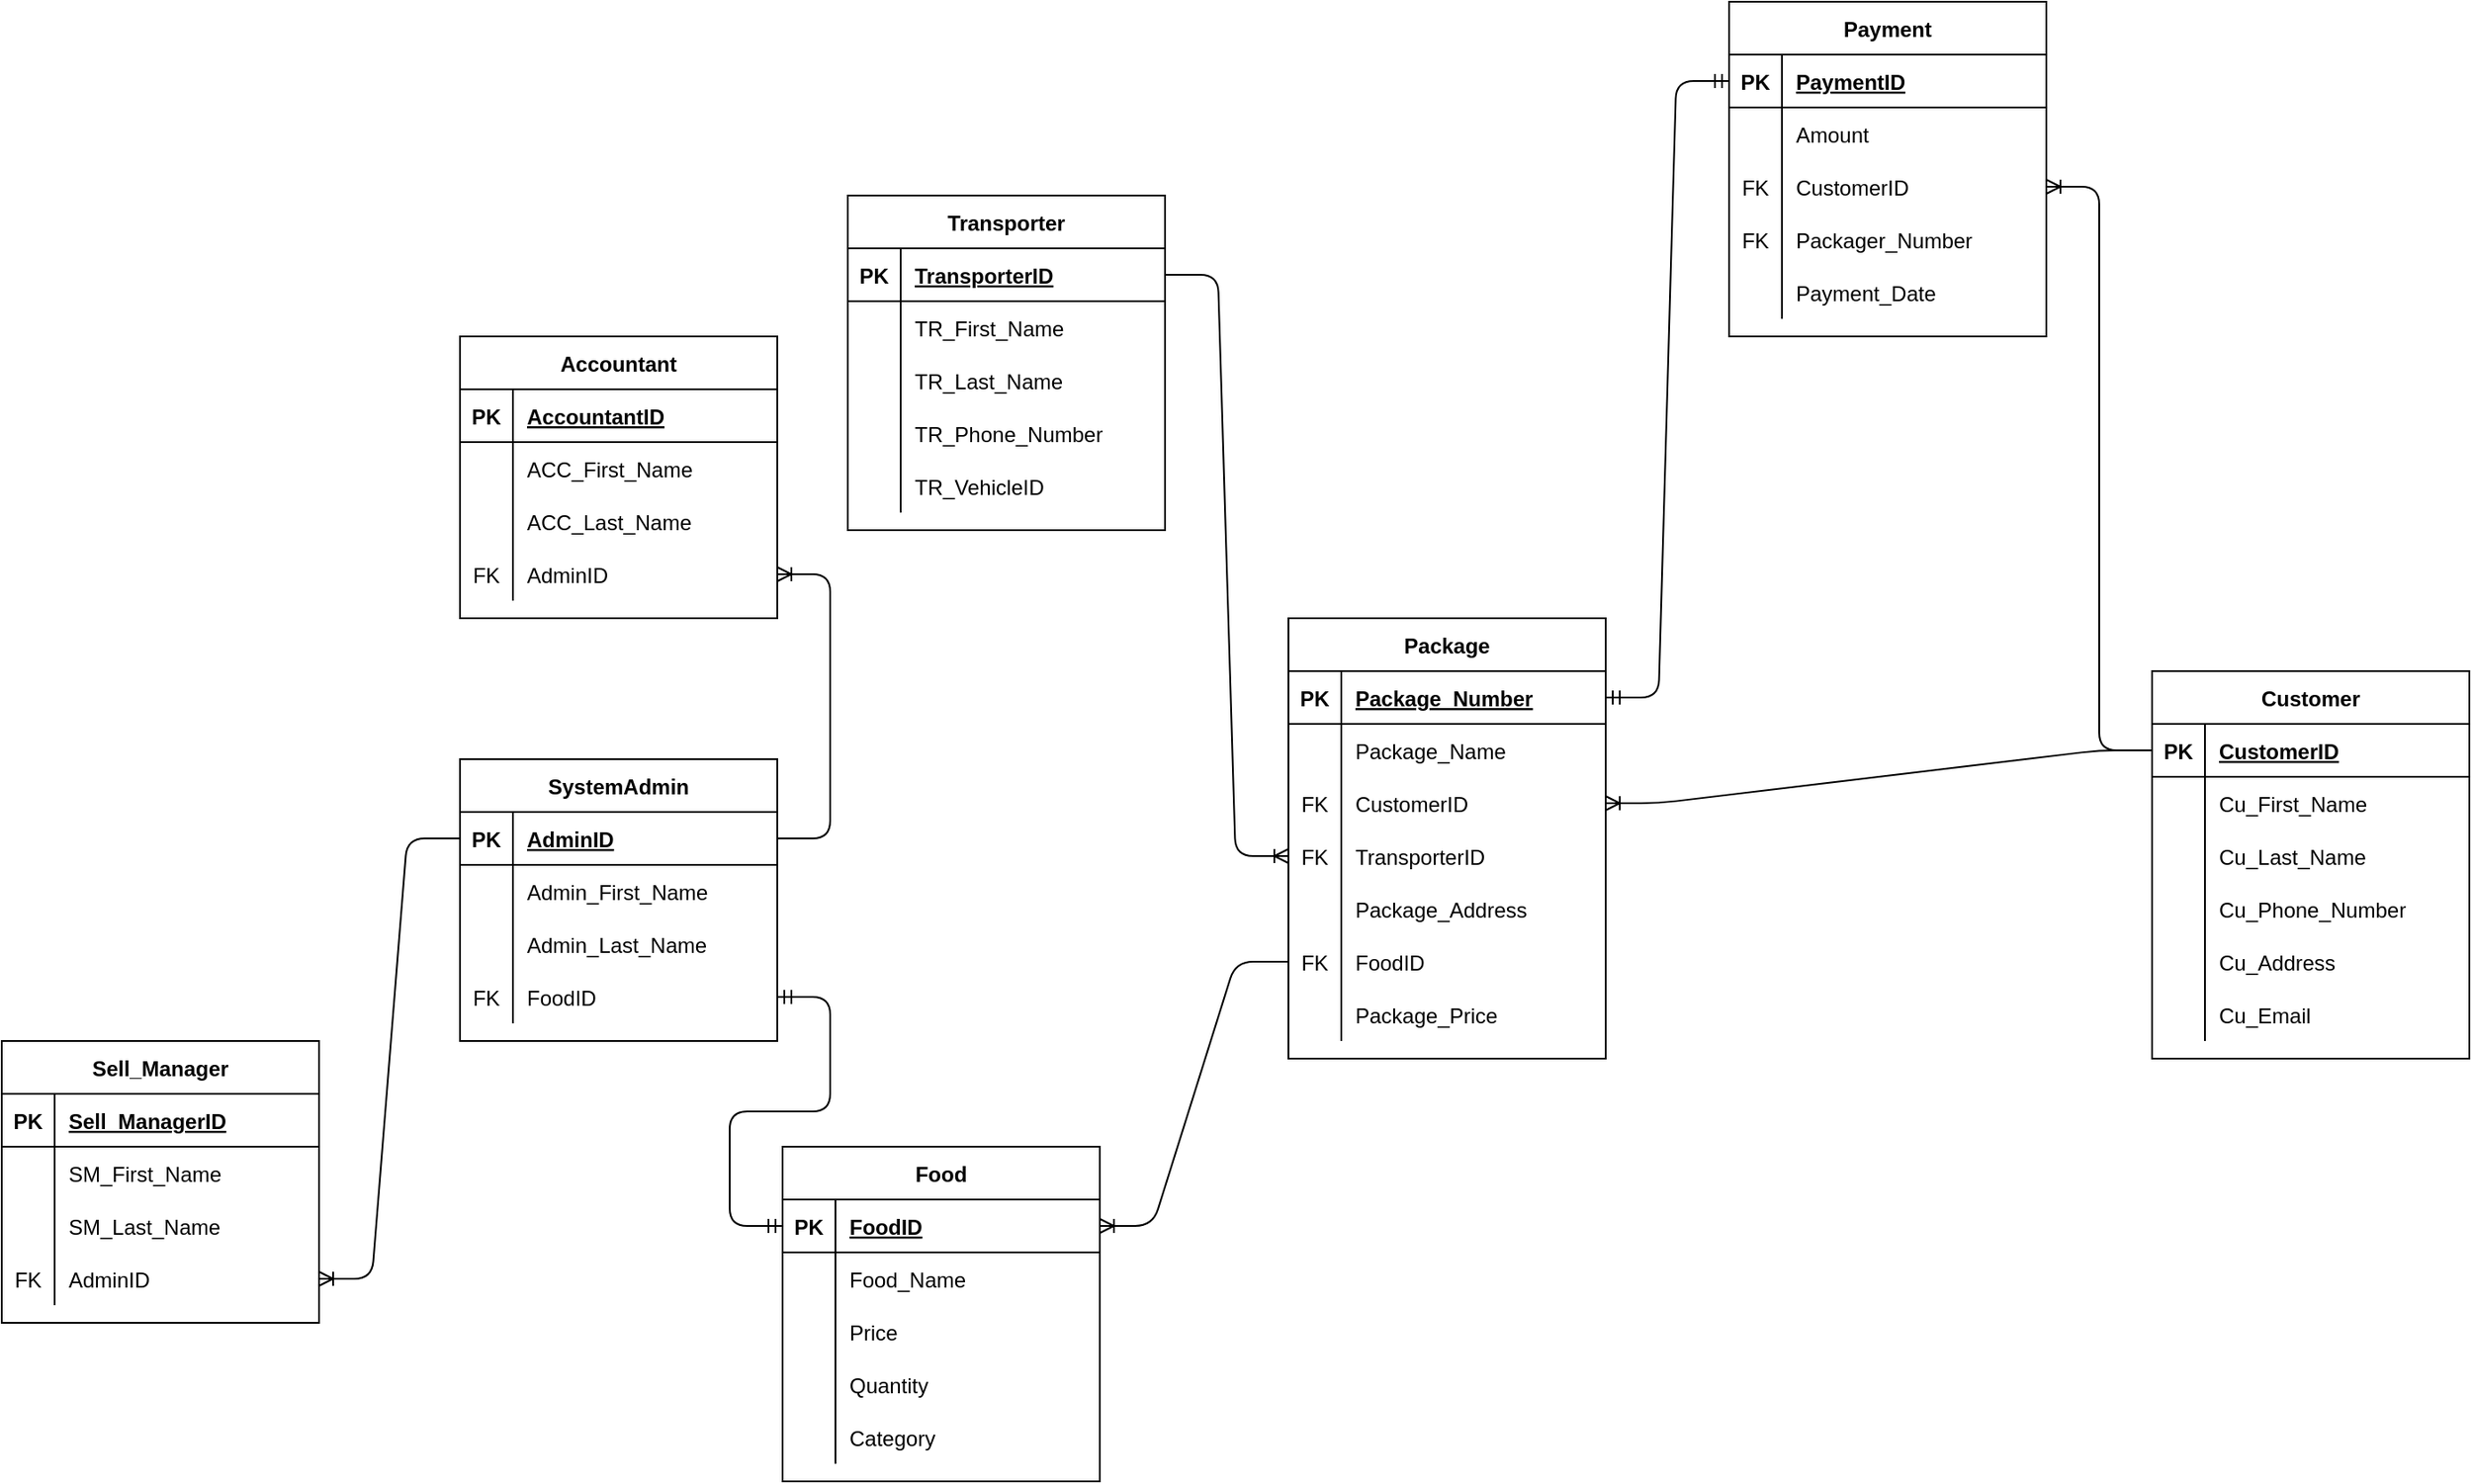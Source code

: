 <mxfile version="14.8.1" type="github">
  <diagram id="MF8VPbq0WAllrCahpKvv" name="Page-1">
    <mxGraphModel dx="3192" dy="2033" grid="1" gridSize="10" guides="1" tooltips="1" connect="1" arrows="1" fold="1" page="1" pageScale="1" pageWidth="827" pageHeight="1169" math="0" shadow="0">
      <root>
        <mxCell id="0" />
        <mxCell id="1" parent="0" />
        <mxCell id="62YoPMJY-bNOZlIKxdS--1" value="Customer" style="shape=table;startSize=30;container=1;collapsible=1;childLayout=tableLayout;fixedRows=1;rowLines=0;fontStyle=1;align=center;resizeLast=1;" parent="1" vertex="1">
          <mxGeometry x="-230" y="-600" width="180" height="220" as="geometry" />
        </mxCell>
        <mxCell id="62YoPMJY-bNOZlIKxdS--2" value="" style="shape=partialRectangle;collapsible=0;dropTarget=0;pointerEvents=0;fillColor=none;top=0;left=0;bottom=1;right=0;points=[[0,0.5],[1,0.5]];portConstraint=eastwest;" parent="62YoPMJY-bNOZlIKxdS--1" vertex="1">
          <mxGeometry y="30" width="180" height="30" as="geometry" />
        </mxCell>
        <mxCell id="62YoPMJY-bNOZlIKxdS--3" value="PK" style="shape=partialRectangle;connectable=0;fillColor=none;top=0;left=0;bottom=0;right=0;fontStyle=1;overflow=hidden;" parent="62YoPMJY-bNOZlIKxdS--2" vertex="1">
          <mxGeometry width="30" height="30" as="geometry" />
        </mxCell>
        <mxCell id="62YoPMJY-bNOZlIKxdS--4" value="CustomerID" style="shape=partialRectangle;connectable=0;fillColor=none;top=0;left=0;bottom=0;right=0;align=left;spacingLeft=6;fontStyle=5;overflow=hidden;" parent="62YoPMJY-bNOZlIKxdS--2" vertex="1">
          <mxGeometry x="30" width="150" height="30" as="geometry" />
        </mxCell>
        <mxCell id="62YoPMJY-bNOZlIKxdS--5" value="" style="shape=partialRectangle;collapsible=0;dropTarget=0;pointerEvents=0;fillColor=none;top=0;left=0;bottom=0;right=0;points=[[0,0.5],[1,0.5]];portConstraint=eastwest;" parent="62YoPMJY-bNOZlIKxdS--1" vertex="1">
          <mxGeometry y="60" width="180" height="30" as="geometry" />
        </mxCell>
        <mxCell id="62YoPMJY-bNOZlIKxdS--6" value="" style="shape=partialRectangle;connectable=0;fillColor=none;top=0;left=0;bottom=0;right=0;editable=1;overflow=hidden;" parent="62YoPMJY-bNOZlIKxdS--5" vertex="1">
          <mxGeometry width="30" height="30" as="geometry" />
        </mxCell>
        <mxCell id="62YoPMJY-bNOZlIKxdS--7" value="Cu_First_Name" style="shape=partialRectangle;connectable=0;fillColor=none;top=0;left=0;bottom=0;right=0;align=left;spacingLeft=6;overflow=hidden;" parent="62YoPMJY-bNOZlIKxdS--5" vertex="1">
          <mxGeometry x="30" width="150" height="30" as="geometry" />
        </mxCell>
        <mxCell id="62YoPMJY-bNOZlIKxdS--8" value="" style="shape=partialRectangle;collapsible=0;dropTarget=0;pointerEvents=0;fillColor=none;top=0;left=0;bottom=0;right=0;points=[[0,0.5],[1,0.5]];portConstraint=eastwest;" parent="62YoPMJY-bNOZlIKxdS--1" vertex="1">
          <mxGeometry y="90" width="180" height="30" as="geometry" />
        </mxCell>
        <mxCell id="62YoPMJY-bNOZlIKxdS--9" value="" style="shape=partialRectangle;connectable=0;fillColor=none;top=0;left=0;bottom=0;right=0;editable=1;overflow=hidden;" parent="62YoPMJY-bNOZlIKxdS--8" vertex="1">
          <mxGeometry width="30" height="30" as="geometry" />
        </mxCell>
        <mxCell id="62YoPMJY-bNOZlIKxdS--10" value="Cu_Last_Name" style="shape=partialRectangle;connectable=0;fillColor=none;top=0;left=0;bottom=0;right=0;align=left;spacingLeft=6;overflow=hidden;" parent="62YoPMJY-bNOZlIKxdS--8" vertex="1">
          <mxGeometry x="30" width="150" height="30" as="geometry" />
        </mxCell>
        <mxCell id="62YoPMJY-bNOZlIKxdS--11" value="" style="shape=partialRectangle;collapsible=0;dropTarget=0;pointerEvents=0;fillColor=none;top=0;left=0;bottom=0;right=0;points=[[0,0.5],[1,0.5]];portConstraint=eastwest;" parent="62YoPMJY-bNOZlIKxdS--1" vertex="1">
          <mxGeometry y="120" width="180" height="30" as="geometry" />
        </mxCell>
        <mxCell id="62YoPMJY-bNOZlIKxdS--12" value="" style="shape=partialRectangle;connectable=0;fillColor=none;top=0;left=0;bottom=0;right=0;editable=1;overflow=hidden;" parent="62YoPMJY-bNOZlIKxdS--11" vertex="1">
          <mxGeometry width="30" height="30" as="geometry" />
        </mxCell>
        <mxCell id="62YoPMJY-bNOZlIKxdS--13" value="Cu_Phone_Number" style="shape=partialRectangle;connectable=0;fillColor=none;top=0;left=0;bottom=0;right=0;align=left;spacingLeft=6;overflow=hidden;" parent="62YoPMJY-bNOZlIKxdS--11" vertex="1">
          <mxGeometry x="30" width="150" height="30" as="geometry" />
        </mxCell>
        <mxCell id="62YoPMJY-bNOZlIKxdS--15" value="" style="shape=partialRectangle;collapsible=0;dropTarget=0;pointerEvents=0;fillColor=none;top=0;left=0;bottom=0;right=0;points=[[0,0.5],[1,0.5]];portConstraint=eastwest;" parent="62YoPMJY-bNOZlIKxdS--1" vertex="1">
          <mxGeometry y="150" width="180" height="30" as="geometry" />
        </mxCell>
        <mxCell id="62YoPMJY-bNOZlIKxdS--16" value="" style="shape=partialRectangle;connectable=0;fillColor=none;top=0;left=0;bottom=0;right=0;editable=1;overflow=hidden;" parent="62YoPMJY-bNOZlIKxdS--15" vertex="1">
          <mxGeometry width="30" height="30" as="geometry" />
        </mxCell>
        <mxCell id="62YoPMJY-bNOZlIKxdS--17" value="Cu_Address" style="shape=partialRectangle;connectable=0;fillColor=none;top=0;left=0;bottom=0;right=0;align=left;spacingLeft=6;overflow=hidden;" parent="62YoPMJY-bNOZlIKxdS--15" vertex="1">
          <mxGeometry x="30" width="150" height="30" as="geometry" />
        </mxCell>
        <mxCell id="62YoPMJY-bNOZlIKxdS--140" value="" style="shape=partialRectangle;collapsible=0;dropTarget=0;pointerEvents=0;fillColor=none;top=0;left=0;bottom=0;right=0;points=[[0,0.5],[1,0.5]];portConstraint=eastwest;" parent="62YoPMJY-bNOZlIKxdS--1" vertex="1">
          <mxGeometry y="180" width="180" height="30" as="geometry" />
        </mxCell>
        <mxCell id="62YoPMJY-bNOZlIKxdS--141" value="" style="shape=partialRectangle;connectable=0;fillColor=none;top=0;left=0;bottom=0;right=0;editable=1;overflow=hidden;" parent="62YoPMJY-bNOZlIKxdS--140" vertex="1">
          <mxGeometry width="30" height="30" as="geometry" />
        </mxCell>
        <mxCell id="62YoPMJY-bNOZlIKxdS--142" value="Cu_Email" style="shape=partialRectangle;connectable=0;fillColor=none;top=0;left=0;bottom=0;right=0;align=left;spacingLeft=6;overflow=hidden;" parent="62YoPMJY-bNOZlIKxdS--140" vertex="1">
          <mxGeometry x="30" width="150" height="30" as="geometry" />
        </mxCell>
        <mxCell id="62YoPMJY-bNOZlIKxdS--18" value="Sell_Manager" style="shape=table;startSize=30;container=1;collapsible=1;childLayout=tableLayout;fixedRows=1;rowLines=0;fontStyle=1;align=center;resizeLast=1;" parent="1" vertex="1">
          <mxGeometry x="-1450" y="-390" width="180" height="160" as="geometry" />
        </mxCell>
        <mxCell id="62YoPMJY-bNOZlIKxdS--19" value="" style="shape=partialRectangle;collapsible=0;dropTarget=0;pointerEvents=0;fillColor=none;top=0;left=0;bottom=1;right=0;points=[[0,0.5],[1,0.5]];portConstraint=eastwest;" parent="62YoPMJY-bNOZlIKxdS--18" vertex="1">
          <mxGeometry y="30" width="180" height="30" as="geometry" />
        </mxCell>
        <mxCell id="62YoPMJY-bNOZlIKxdS--20" value="PK" style="shape=partialRectangle;connectable=0;fillColor=none;top=0;left=0;bottom=0;right=0;fontStyle=1;overflow=hidden;" parent="62YoPMJY-bNOZlIKxdS--19" vertex="1">
          <mxGeometry width="30" height="30" as="geometry" />
        </mxCell>
        <mxCell id="62YoPMJY-bNOZlIKxdS--21" value="Sell_ManagerID" style="shape=partialRectangle;connectable=0;fillColor=none;top=0;left=0;bottom=0;right=0;align=left;spacingLeft=6;fontStyle=5;overflow=hidden;" parent="62YoPMJY-bNOZlIKxdS--19" vertex="1">
          <mxGeometry x="30" width="150" height="30" as="geometry" />
        </mxCell>
        <mxCell id="62YoPMJY-bNOZlIKxdS--22" value="" style="shape=partialRectangle;collapsible=0;dropTarget=0;pointerEvents=0;fillColor=none;top=0;left=0;bottom=0;right=0;points=[[0,0.5],[1,0.5]];portConstraint=eastwest;" parent="62YoPMJY-bNOZlIKxdS--18" vertex="1">
          <mxGeometry y="60" width="180" height="30" as="geometry" />
        </mxCell>
        <mxCell id="62YoPMJY-bNOZlIKxdS--23" value="" style="shape=partialRectangle;connectable=0;fillColor=none;top=0;left=0;bottom=0;right=0;editable=1;overflow=hidden;" parent="62YoPMJY-bNOZlIKxdS--22" vertex="1">
          <mxGeometry width="30" height="30" as="geometry" />
        </mxCell>
        <mxCell id="62YoPMJY-bNOZlIKxdS--24" value="SM_First_Name" style="shape=partialRectangle;connectable=0;fillColor=none;top=0;left=0;bottom=0;right=0;align=left;spacingLeft=6;overflow=hidden;" parent="62YoPMJY-bNOZlIKxdS--22" vertex="1">
          <mxGeometry x="30" width="150" height="30" as="geometry" />
        </mxCell>
        <mxCell id="62YoPMJY-bNOZlIKxdS--25" value="" style="shape=partialRectangle;collapsible=0;dropTarget=0;pointerEvents=0;fillColor=none;top=0;left=0;bottom=0;right=0;points=[[0,0.5],[1,0.5]];portConstraint=eastwest;" parent="62YoPMJY-bNOZlIKxdS--18" vertex="1">
          <mxGeometry y="90" width="180" height="30" as="geometry" />
        </mxCell>
        <mxCell id="62YoPMJY-bNOZlIKxdS--26" value="" style="shape=partialRectangle;connectable=0;fillColor=none;top=0;left=0;bottom=0;right=0;editable=1;overflow=hidden;" parent="62YoPMJY-bNOZlIKxdS--25" vertex="1">
          <mxGeometry width="30" height="30" as="geometry" />
        </mxCell>
        <mxCell id="62YoPMJY-bNOZlIKxdS--27" value="SM_Last_Name" style="shape=partialRectangle;connectable=0;fillColor=none;top=0;left=0;bottom=0;right=0;align=left;spacingLeft=6;overflow=hidden;" parent="62YoPMJY-bNOZlIKxdS--25" vertex="1">
          <mxGeometry x="30" width="150" height="30" as="geometry" />
        </mxCell>
        <mxCell id="62YoPMJY-bNOZlIKxdS--233" value="" style="shape=partialRectangle;collapsible=0;dropTarget=0;pointerEvents=0;fillColor=none;top=0;left=0;bottom=0;right=0;points=[[0,0.5],[1,0.5]];portConstraint=eastwest;" parent="62YoPMJY-bNOZlIKxdS--18" vertex="1">
          <mxGeometry y="120" width="180" height="30" as="geometry" />
        </mxCell>
        <mxCell id="62YoPMJY-bNOZlIKxdS--234" value="FK" style="shape=partialRectangle;connectable=0;fillColor=none;top=0;left=0;bottom=0;right=0;fontStyle=0;overflow=hidden;" parent="62YoPMJY-bNOZlIKxdS--233" vertex="1">
          <mxGeometry width="30" height="30" as="geometry" />
        </mxCell>
        <mxCell id="62YoPMJY-bNOZlIKxdS--235" value="AdminID" style="shape=partialRectangle;connectable=0;fillColor=none;top=0;left=0;bottom=0;right=0;align=left;spacingLeft=6;fontStyle=0;overflow=hidden;" parent="62YoPMJY-bNOZlIKxdS--233" vertex="1">
          <mxGeometry x="30" width="150" height="30" as="geometry" />
        </mxCell>
        <mxCell id="62YoPMJY-bNOZlIKxdS--31" value="Transporter" style="shape=table;startSize=30;container=1;collapsible=1;childLayout=tableLayout;fixedRows=1;rowLines=0;fontStyle=1;align=center;resizeLast=1;" parent="1" vertex="1">
          <mxGeometry x="-970" y="-870" width="180" height="190" as="geometry" />
        </mxCell>
        <mxCell id="62YoPMJY-bNOZlIKxdS--32" value="" style="shape=partialRectangle;collapsible=0;dropTarget=0;pointerEvents=0;fillColor=none;top=0;left=0;bottom=1;right=0;points=[[0,0.5],[1,0.5]];portConstraint=eastwest;" parent="62YoPMJY-bNOZlIKxdS--31" vertex="1">
          <mxGeometry y="30" width="180" height="30" as="geometry" />
        </mxCell>
        <mxCell id="62YoPMJY-bNOZlIKxdS--33" value="PK" style="shape=partialRectangle;connectable=0;fillColor=none;top=0;left=0;bottom=0;right=0;fontStyle=1;overflow=hidden;" parent="62YoPMJY-bNOZlIKxdS--32" vertex="1">
          <mxGeometry width="30" height="30" as="geometry" />
        </mxCell>
        <mxCell id="62YoPMJY-bNOZlIKxdS--34" value="TransporterID" style="shape=partialRectangle;connectable=0;fillColor=none;top=0;left=0;bottom=0;right=0;align=left;spacingLeft=6;fontStyle=5;overflow=hidden;" parent="62YoPMJY-bNOZlIKxdS--32" vertex="1">
          <mxGeometry x="30" width="150" height="30" as="geometry" />
        </mxCell>
        <mxCell id="62YoPMJY-bNOZlIKxdS--35" value="" style="shape=partialRectangle;collapsible=0;dropTarget=0;pointerEvents=0;fillColor=none;top=0;left=0;bottom=0;right=0;points=[[0,0.5],[1,0.5]];portConstraint=eastwest;" parent="62YoPMJY-bNOZlIKxdS--31" vertex="1">
          <mxGeometry y="60" width="180" height="30" as="geometry" />
        </mxCell>
        <mxCell id="62YoPMJY-bNOZlIKxdS--36" value="" style="shape=partialRectangle;connectable=0;fillColor=none;top=0;left=0;bottom=0;right=0;editable=1;overflow=hidden;" parent="62YoPMJY-bNOZlIKxdS--35" vertex="1">
          <mxGeometry width="30" height="30" as="geometry" />
        </mxCell>
        <mxCell id="62YoPMJY-bNOZlIKxdS--37" value="TR_First_Name" style="shape=partialRectangle;connectable=0;fillColor=none;top=0;left=0;bottom=0;right=0;align=left;spacingLeft=6;overflow=hidden;" parent="62YoPMJY-bNOZlIKxdS--35" vertex="1">
          <mxGeometry x="30" width="150" height="30" as="geometry" />
        </mxCell>
        <mxCell id="62YoPMJY-bNOZlIKxdS--38" value="" style="shape=partialRectangle;collapsible=0;dropTarget=0;pointerEvents=0;fillColor=none;top=0;left=0;bottom=0;right=0;points=[[0,0.5],[1,0.5]];portConstraint=eastwest;" parent="62YoPMJY-bNOZlIKxdS--31" vertex="1">
          <mxGeometry y="90" width="180" height="30" as="geometry" />
        </mxCell>
        <mxCell id="62YoPMJY-bNOZlIKxdS--39" value="" style="shape=partialRectangle;connectable=0;fillColor=none;top=0;left=0;bottom=0;right=0;editable=1;overflow=hidden;" parent="62YoPMJY-bNOZlIKxdS--38" vertex="1">
          <mxGeometry width="30" height="30" as="geometry" />
        </mxCell>
        <mxCell id="62YoPMJY-bNOZlIKxdS--40" value="TR_Last_Name" style="shape=partialRectangle;connectable=0;fillColor=none;top=0;left=0;bottom=0;right=0;align=left;spacingLeft=6;overflow=hidden;" parent="62YoPMJY-bNOZlIKxdS--38" vertex="1">
          <mxGeometry x="30" width="150" height="30" as="geometry" />
        </mxCell>
        <mxCell id="62YoPMJY-bNOZlIKxdS--41" value="" style="shape=partialRectangle;collapsible=0;dropTarget=0;pointerEvents=0;fillColor=none;top=0;left=0;bottom=0;right=0;points=[[0,0.5],[1,0.5]];portConstraint=eastwest;" parent="62YoPMJY-bNOZlIKxdS--31" vertex="1">
          <mxGeometry y="120" width="180" height="30" as="geometry" />
        </mxCell>
        <mxCell id="62YoPMJY-bNOZlIKxdS--42" value="" style="shape=partialRectangle;connectable=0;fillColor=none;top=0;left=0;bottom=0;right=0;editable=1;overflow=hidden;" parent="62YoPMJY-bNOZlIKxdS--41" vertex="1">
          <mxGeometry width="30" height="30" as="geometry" />
        </mxCell>
        <mxCell id="62YoPMJY-bNOZlIKxdS--43" value="TR_Phone_Number" style="shape=partialRectangle;connectable=0;fillColor=none;top=0;left=0;bottom=0;right=0;align=left;spacingLeft=6;overflow=hidden;" parent="62YoPMJY-bNOZlIKxdS--41" vertex="1">
          <mxGeometry x="30" width="150" height="30" as="geometry" />
        </mxCell>
        <mxCell id="62YoPMJY-bNOZlIKxdS--45" value="" style="shape=partialRectangle;collapsible=0;dropTarget=0;pointerEvents=0;fillColor=none;top=0;left=0;bottom=0;right=0;points=[[0,0.5],[1,0.5]];portConstraint=eastwest;" parent="62YoPMJY-bNOZlIKxdS--31" vertex="1">
          <mxGeometry y="150" width="180" height="30" as="geometry" />
        </mxCell>
        <mxCell id="62YoPMJY-bNOZlIKxdS--46" value="" style="shape=partialRectangle;connectable=0;fillColor=none;top=0;left=0;bottom=0;right=0;editable=1;overflow=hidden;" parent="62YoPMJY-bNOZlIKxdS--45" vertex="1">
          <mxGeometry width="30" height="30" as="geometry" />
        </mxCell>
        <mxCell id="62YoPMJY-bNOZlIKxdS--47" value="TR_VehicleID" style="shape=partialRectangle;connectable=0;fillColor=none;top=0;left=0;bottom=0;right=0;align=left;spacingLeft=6;overflow=hidden;" parent="62YoPMJY-bNOZlIKxdS--45" vertex="1">
          <mxGeometry x="30" width="150" height="30" as="geometry" />
        </mxCell>
        <mxCell id="62YoPMJY-bNOZlIKxdS--48" value="SystemAdmin" style="shape=table;startSize=30;container=1;collapsible=1;childLayout=tableLayout;fixedRows=1;rowLines=0;fontStyle=1;align=center;resizeLast=1;" parent="1" vertex="1">
          <mxGeometry x="-1190" y="-550" width="180" height="160" as="geometry" />
        </mxCell>
        <mxCell id="62YoPMJY-bNOZlIKxdS--49" value="" style="shape=partialRectangle;collapsible=0;dropTarget=0;pointerEvents=0;fillColor=none;top=0;left=0;bottom=1;right=0;points=[[0,0.5],[1,0.5]];portConstraint=eastwest;" parent="62YoPMJY-bNOZlIKxdS--48" vertex="1">
          <mxGeometry y="30" width="180" height="30" as="geometry" />
        </mxCell>
        <mxCell id="62YoPMJY-bNOZlIKxdS--50" value="PK" style="shape=partialRectangle;connectable=0;fillColor=none;top=0;left=0;bottom=0;right=0;fontStyle=1;overflow=hidden;" parent="62YoPMJY-bNOZlIKxdS--49" vertex="1">
          <mxGeometry width="30" height="30" as="geometry" />
        </mxCell>
        <mxCell id="62YoPMJY-bNOZlIKxdS--51" value="AdminID" style="shape=partialRectangle;connectable=0;fillColor=none;top=0;left=0;bottom=0;right=0;align=left;spacingLeft=6;fontStyle=5;overflow=hidden;" parent="62YoPMJY-bNOZlIKxdS--49" vertex="1">
          <mxGeometry x="30" width="150" height="30" as="geometry" />
        </mxCell>
        <mxCell id="62YoPMJY-bNOZlIKxdS--52" value="" style="shape=partialRectangle;collapsible=0;dropTarget=0;pointerEvents=0;fillColor=none;top=0;left=0;bottom=0;right=0;points=[[0,0.5],[1,0.5]];portConstraint=eastwest;" parent="62YoPMJY-bNOZlIKxdS--48" vertex="1">
          <mxGeometry y="60" width="180" height="30" as="geometry" />
        </mxCell>
        <mxCell id="62YoPMJY-bNOZlIKxdS--53" value="" style="shape=partialRectangle;connectable=0;fillColor=none;top=0;left=0;bottom=0;right=0;editable=1;overflow=hidden;" parent="62YoPMJY-bNOZlIKxdS--52" vertex="1">
          <mxGeometry width="30" height="30" as="geometry" />
        </mxCell>
        <mxCell id="62YoPMJY-bNOZlIKxdS--54" value="Admin_First_Name" style="shape=partialRectangle;connectable=0;fillColor=none;top=0;left=0;bottom=0;right=0;align=left;spacingLeft=6;overflow=hidden;" parent="62YoPMJY-bNOZlIKxdS--52" vertex="1">
          <mxGeometry x="30" width="150" height="30" as="geometry" />
        </mxCell>
        <mxCell id="62YoPMJY-bNOZlIKxdS--55" value="" style="shape=partialRectangle;collapsible=0;dropTarget=0;pointerEvents=0;fillColor=none;top=0;left=0;bottom=0;right=0;points=[[0,0.5],[1,0.5]];portConstraint=eastwest;" parent="62YoPMJY-bNOZlIKxdS--48" vertex="1">
          <mxGeometry y="90" width="180" height="30" as="geometry" />
        </mxCell>
        <mxCell id="62YoPMJY-bNOZlIKxdS--56" value="" style="shape=partialRectangle;connectable=0;fillColor=none;top=0;left=0;bottom=0;right=0;editable=1;overflow=hidden;" parent="62YoPMJY-bNOZlIKxdS--55" vertex="1">
          <mxGeometry width="30" height="30" as="geometry" />
        </mxCell>
        <mxCell id="62YoPMJY-bNOZlIKxdS--57" value="Admin_Last_Name" style="shape=partialRectangle;connectable=0;fillColor=none;top=0;left=0;bottom=0;right=0;align=left;spacingLeft=6;overflow=hidden;" parent="62YoPMJY-bNOZlIKxdS--55" vertex="1">
          <mxGeometry x="30" width="150" height="30" as="geometry" />
        </mxCell>
        <mxCell id="62YoPMJY-bNOZlIKxdS--220" value="" style="shape=partialRectangle;collapsible=0;dropTarget=0;pointerEvents=0;fillColor=none;top=0;left=0;bottom=0;right=0;points=[[0,0.5],[1,0.5]];portConstraint=eastwest;" parent="62YoPMJY-bNOZlIKxdS--48" vertex="1">
          <mxGeometry y="120" width="180" height="30" as="geometry" />
        </mxCell>
        <mxCell id="62YoPMJY-bNOZlIKxdS--221" value="FK" style="shape=partialRectangle;connectable=0;fillColor=none;top=0;left=0;bottom=0;right=0;fontStyle=0;overflow=hidden;" parent="62YoPMJY-bNOZlIKxdS--220" vertex="1">
          <mxGeometry width="30" height="30" as="geometry" />
        </mxCell>
        <mxCell id="62YoPMJY-bNOZlIKxdS--222" value="FoodID" style="shape=partialRectangle;connectable=0;fillColor=none;top=0;left=0;bottom=0;right=0;align=left;spacingLeft=6;fontStyle=0;overflow=hidden;" parent="62YoPMJY-bNOZlIKxdS--220" vertex="1">
          <mxGeometry x="30" width="150" height="30" as="geometry" />
        </mxCell>
        <mxCell id="62YoPMJY-bNOZlIKxdS--61" value="Accountant" style="shape=table;startSize=30;container=1;collapsible=1;childLayout=tableLayout;fixedRows=1;rowLines=0;fontStyle=1;align=center;resizeLast=1;" parent="1" vertex="1">
          <mxGeometry x="-1190" y="-790" width="180" height="160" as="geometry" />
        </mxCell>
        <mxCell id="62YoPMJY-bNOZlIKxdS--62" value="" style="shape=partialRectangle;collapsible=0;dropTarget=0;pointerEvents=0;fillColor=none;top=0;left=0;bottom=1;right=0;points=[[0,0.5],[1,0.5]];portConstraint=eastwest;" parent="62YoPMJY-bNOZlIKxdS--61" vertex="1">
          <mxGeometry y="30" width="180" height="30" as="geometry" />
        </mxCell>
        <mxCell id="62YoPMJY-bNOZlIKxdS--63" value="PK" style="shape=partialRectangle;connectable=0;fillColor=none;top=0;left=0;bottom=0;right=0;fontStyle=1;overflow=hidden;" parent="62YoPMJY-bNOZlIKxdS--62" vertex="1">
          <mxGeometry width="30" height="30" as="geometry" />
        </mxCell>
        <mxCell id="62YoPMJY-bNOZlIKxdS--64" value="AccountantID" style="shape=partialRectangle;connectable=0;fillColor=none;top=0;left=0;bottom=0;right=0;align=left;spacingLeft=6;fontStyle=5;overflow=hidden;" parent="62YoPMJY-bNOZlIKxdS--62" vertex="1">
          <mxGeometry x="30" width="150" height="30" as="geometry" />
        </mxCell>
        <mxCell id="62YoPMJY-bNOZlIKxdS--65" value="" style="shape=partialRectangle;collapsible=0;dropTarget=0;pointerEvents=0;fillColor=none;top=0;left=0;bottom=0;right=0;points=[[0,0.5],[1,0.5]];portConstraint=eastwest;" parent="62YoPMJY-bNOZlIKxdS--61" vertex="1">
          <mxGeometry y="60" width="180" height="30" as="geometry" />
        </mxCell>
        <mxCell id="62YoPMJY-bNOZlIKxdS--66" value="" style="shape=partialRectangle;connectable=0;fillColor=none;top=0;left=0;bottom=0;right=0;editable=1;overflow=hidden;" parent="62YoPMJY-bNOZlIKxdS--65" vertex="1">
          <mxGeometry width="30" height="30" as="geometry" />
        </mxCell>
        <mxCell id="62YoPMJY-bNOZlIKxdS--67" value="ACC_First_Name" style="shape=partialRectangle;connectable=0;fillColor=none;top=0;left=0;bottom=0;right=0;align=left;spacingLeft=6;overflow=hidden;" parent="62YoPMJY-bNOZlIKxdS--65" vertex="1">
          <mxGeometry x="30" width="150" height="30" as="geometry" />
        </mxCell>
        <mxCell id="62YoPMJY-bNOZlIKxdS--68" value="" style="shape=partialRectangle;collapsible=0;dropTarget=0;pointerEvents=0;fillColor=none;top=0;left=0;bottom=0;right=0;points=[[0,0.5],[1,0.5]];portConstraint=eastwest;" parent="62YoPMJY-bNOZlIKxdS--61" vertex="1">
          <mxGeometry y="90" width="180" height="30" as="geometry" />
        </mxCell>
        <mxCell id="62YoPMJY-bNOZlIKxdS--69" value="" style="shape=partialRectangle;connectable=0;fillColor=none;top=0;left=0;bottom=0;right=0;editable=1;overflow=hidden;" parent="62YoPMJY-bNOZlIKxdS--68" vertex="1">
          <mxGeometry width="30" height="30" as="geometry" />
        </mxCell>
        <mxCell id="62YoPMJY-bNOZlIKxdS--70" value="ACC_Last_Name" style="shape=partialRectangle;connectable=0;fillColor=none;top=0;left=0;bottom=0;right=0;align=left;spacingLeft=6;overflow=hidden;" parent="62YoPMJY-bNOZlIKxdS--68" vertex="1">
          <mxGeometry x="30" width="150" height="30" as="geometry" />
        </mxCell>
        <mxCell id="62YoPMJY-bNOZlIKxdS--229" value="" style="shape=partialRectangle;collapsible=0;dropTarget=0;pointerEvents=0;fillColor=none;top=0;left=0;bottom=0;right=0;points=[[0,0.5],[1,0.5]];portConstraint=eastwest;" parent="62YoPMJY-bNOZlIKxdS--61" vertex="1">
          <mxGeometry y="120" width="180" height="30" as="geometry" />
        </mxCell>
        <mxCell id="62YoPMJY-bNOZlIKxdS--230" value="FK" style="shape=partialRectangle;connectable=0;fillColor=none;top=0;left=0;bottom=0;right=0;fontStyle=0;overflow=hidden;" parent="62YoPMJY-bNOZlIKxdS--229" vertex="1">
          <mxGeometry width="30" height="30" as="geometry" />
        </mxCell>
        <mxCell id="62YoPMJY-bNOZlIKxdS--231" value="AdminID" style="shape=partialRectangle;connectable=0;fillColor=none;top=0;left=0;bottom=0;right=0;align=left;spacingLeft=6;fontStyle=0;overflow=hidden;" parent="62YoPMJY-bNOZlIKxdS--229" vertex="1">
          <mxGeometry x="30" width="150" height="30" as="geometry" />
        </mxCell>
        <mxCell id="62YoPMJY-bNOZlIKxdS--108" value="Package" style="shape=table;startSize=30;container=1;collapsible=1;childLayout=tableLayout;fixedRows=1;rowLines=0;fontStyle=1;align=center;resizeLast=1;" parent="1" vertex="1">
          <mxGeometry x="-720" y="-630" width="180" height="250" as="geometry" />
        </mxCell>
        <mxCell id="62YoPMJY-bNOZlIKxdS--109" value="" style="shape=partialRectangle;collapsible=0;dropTarget=0;pointerEvents=0;fillColor=none;top=0;left=0;bottom=1;right=0;points=[[0,0.5],[1,0.5]];portConstraint=eastwest;" parent="62YoPMJY-bNOZlIKxdS--108" vertex="1">
          <mxGeometry y="30" width="180" height="30" as="geometry" />
        </mxCell>
        <mxCell id="62YoPMJY-bNOZlIKxdS--110" value="PK" style="shape=partialRectangle;connectable=0;fillColor=none;top=0;left=0;bottom=0;right=0;fontStyle=1;overflow=hidden;" parent="62YoPMJY-bNOZlIKxdS--109" vertex="1">
          <mxGeometry width="30" height="30" as="geometry" />
        </mxCell>
        <mxCell id="62YoPMJY-bNOZlIKxdS--111" value="Package_Number" style="shape=partialRectangle;connectable=0;fillColor=none;top=0;left=0;bottom=0;right=0;align=left;spacingLeft=6;fontStyle=5;overflow=hidden;" parent="62YoPMJY-bNOZlIKxdS--109" vertex="1">
          <mxGeometry x="30" width="150" height="30" as="geometry" />
        </mxCell>
        <mxCell id="62YoPMJY-bNOZlIKxdS--112" value="" style="shape=partialRectangle;collapsible=0;dropTarget=0;pointerEvents=0;fillColor=none;top=0;left=0;bottom=0;right=0;points=[[0,0.5],[1,0.5]];portConstraint=eastwest;" parent="62YoPMJY-bNOZlIKxdS--108" vertex="1">
          <mxGeometry y="60" width="180" height="30" as="geometry" />
        </mxCell>
        <mxCell id="62YoPMJY-bNOZlIKxdS--113" value="" style="shape=partialRectangle;connectable=0;fillColor=none;top=0;left=0;bottom=0;right=0;editable=1;overflow=hidden;" parent="62YoPMJY-bNOZlIKxdS--112" vertex="1">
          <mxGeometry width="30" height="30" as="geometry" />
        </mxCell>
        <mxCell id="62YoPMJY-bNOZlIKxdS--114" value="Package_Name" style="shape=partialRectangle;connectable=0;fillColor=none;top=0;left=0;bottom=0;right=0;align=left;spacingLeft=6;overflow=hidden;" parent="62YoPMJY-bNOZlIKxdS--112" vertex="1">
          <mxGeometry x="30" width="150" height="30" as="geometry" />
        </mxCell>
        <mxCell id="62YoPMJY-bNOZlIKxdS--122" value="" style="shape=partialRectangle;collapsible=0;dropTarget=0;pointerEvents=0;fillColor=none;top=0;left=0;bottom=0;right=0;points=[[0,0.5],[1,0.5]];portConstraint=eastwest;" parent="62YoPMJY-bNOZlIKxdS--108" vertex="1">
          <mxGeometry y="90" width="180" height="30" as="geometry" />
        </mxCell>
        <mxCell id="62YoPMJY-bNOZlIKxdS--123" value="FK" style="shape=partialRectangle;connectable=0;fillColor=none;top=0;left=0;bottom=0;right=0;fontStyle=0;overflow=hidden;" parent="62YoPMJY-bNOZlIKxdS--122" vertex="1">
          <mxGeometry width="30" height="30" as="geometry" />
        </mxCell>
        <mxCell id="62YoPMJY-bNOZlIKxdS--124" value="CustomerID" style="shape=partialRectangle;connectable=0;fillColor=none;top=0;left=0;bottom=0;right=0;align=left;spacingLeft=6;fontStyle=0;overflow=hidden;" parent="62YoPMJY-bNOZlIKxdS--122" vertex="1">
          <mxGeometry x="30" width="150" height="30" as="geometry" />
        </mxCell>
        <mxCell id="62YoPMJY-bNOZlIKxdS--126" value="" style="shape=partialRectangle;collapsible=0;dropTarget=0;pointerEvents=0;fillColor=none;top=0;left=0;bottom=0;right=0;points=[[0,0.5],[1,0.5]];portConstraint=eastwest;" parent="62YoPMJY-bNOZlIKxdS--108" vertex="1">
          <mxGeometry y="120" width="180" height="30" as="geometry" />
        </mxCell>
        <mxCell id="62YoPMJY-bNOZlIKxdS--127" value="FK" style="shape=partialRectangle;connectable=0;fillColor=none;top=0;left=0;bottom=0;right=0;fontStyle=0;overflow=hidden;" parent="62YoPMJY-bNOZlIKxdS--126" vertex="1">
          <mxGeometry width="30" height="30" as="geometry" />
        </mxCell>
        <mxCell id="62YoPMJY-bNOZlIKxdS--128" value="TransporterID" style="shape=partialRectangle;connectable=0;fillColor=none;top=0;left=0;bottom=0;right=0;align=left;spacingLeft=6;fontStyle=0;overflow=hidden;" parent="62YoPMJY-bNOZlIKxdS--126" vertex="1">
          <mxGeometry x="30" width="150" height="30" as="geometry" />
        </mxCell>
        <mxCell id="62YoPMJY-bNOZlIKxdS--115" value="" style="shape=partialRectangle;collapsible=0;dropTarget=0;pointerEvents=0;fillColor=none;top=0;left=0;bottom=0;right=0;points=[[0,0.5],[1,0.5]];portConstraint=eastwest;" parent="62YoPMJY-bNOZlIKxdS--108" vertex="1">
          <mxGeometry y="150" width="180" height="30" as="geometry" />
        </mxCell>
        <mxCell id="62YoPMJY-bNOZlIKxdS--116" value="" style="shape=partialRectangle;connectable=0;fillColor=none;top=0;left=0;bottom=0;right=0;editable=1;overflow=hidden;" parent="62YoPMJY-bNOZlIKxdS--115" vertex="1">
          <mxGeometry width="30" height="30" as="geometry" />
        </mxCell>
        <mxCell id="62YoPMJY-bNOZlIKxdS--117" value="Package_Address" style="shape=partialRectangle;connectable=0;fillColor=none;top=0;left=0;bottom=0;right=0;align=left;spacingLeft=6;overflow=hidden;" parent="62YoPMJY-bNOZlIKxdS--115" vertex="1">
          <mxGeometry x="30" width="150" height="30" as="geometry" />
        </mxCell>
        <mxCell id="62YoPMJY-bNOZlIKxdS--205" value="" style="shape=partialRectangle;collapsible=0;dropTarget=0;pointerEvents=0;fillColor=none;top=0;left=0;bottom=0;right=0;points=[[0,0.5],[1,0.5]];portConstraint=eastwest;" parent="62YoPMJY-bNOZlIKxdS--108" vertex="1">
          <mxGeometry y="180" width="180" height="30" as="geometry" />
        </mxCell>
        <mxCell id="62YoPMJY-bNOZlIKxdS--206" value="FK" style="shape=partialRectangle;connectable=0;fillColor=none;top=0;left=0;bottom=0;right=0;fontStyle=0;overflow=hidden;" parent="62YoPMJY-bNOZlIKxdS--205" vertex="1">
          <mxGeometry width="30" height="30" as="geometry" />
        </mxCell>
        <mxCell id="62YoPMJY-bNOZlIKxdS--207" value="FoodID" style="shape=partialRectangle;connectable=0;fillColor=none;top=0;left=0;bottom=0;right=0;align=left;spacingLeft=6;fontStyle=0;overflow=hidden;" parent="62YoPMJY-bNOZlIKxdS--205" vertex="1">
          <mxGeometry x="30" width="150" height="30" as="geometry" />
        </mxCell>
        <mxCell id="62YoPMJY-bNOZlIKxdS--214" value="" style="shape=partialRectangle;collapsible=0;dropTarget=0;pointerEvents=0;fillColor=none;top=0;left=0;bottom=0;right=0;points=[[0,0.5],[1,0.5]];portConstraint=eastwest;" parent="62YoPMJY-bNOZlIKxdS--108" vertex="1">
          <mxGeometry y="210" width="180" height="30" as="geometry" />
        </mxCell>
        <mxCell id="62YoPMJY-bNOZlIKxdS--215" value="" style="shape=partialRectangle;connectable=0;fillColor=none;top=0;left=0;bottom=0;right=0;editable=1;overflow=hidden;" parent="62YoPMJY-bNOZlIKxdS--214" vertex="1">
          <mxGeometry width="30" height="30" as="geometry" />
        </mxCell>
        <mxCell id="62YoPMJY-bNOZlIKxdS--216" value="Package_Price" style="shape=partialRectangle;connectable=0;fillColor=none;top=0;left=0;bottom=0;right=0;align=left;spacingLeft=6;overflow=hidden;" parent="62YoPMJY-bNOZlIKxdS--214" vertex="1">
          <mxGeometry x="30" width="150" height="30" as="geometry" />
        </mxCell>
        <mxCell id="62YoPMJY-bNOZlIKxdS--129" value="" style="edgeStyle=entityRelationEdgeStyle;fontSize=12;html=1;endArrow=ERoneToMany;exitX=1;exitY=0.5;exitDx=0;exitDy=0;entryX=0;entryY=0.5;entryDx=0;entryDy=0;" parent="1" source="62YoPMJY-bNOZlIKxdS--32" target="62YoPMJY-bNOZlIKxdS--126" edge="1">
          <mxGeometry width="100" height="100" relative="1" as="geometry">
            <mxPoint x="-310" y="440" as="sourcePoint" />
            <mxPoint x="-210" y="340" as="targetPoint" />
          </mxGeometry>
        </mxCell>
        <mxCell id="62YoPMJY-bNOZlIKxdS--143" value="Payment" style="shape=table;startSize=30;container=1;collapsible=1;childLayout=tableLayout;fixedRows=1;rowLines=0;fontStyle=1;align=center;resizeLast=1;" parent="1" vertex="1">
          <mxGeometry x="-470" y="-980" width="180" height="190" as="geometry" />
        </mxCell>
        <mxCell id="62YoPMJY-bNOZlIKxdS--144" value="" style="shape=partialRectangle;collapsible=0;dropTarget=0;pointerEvents=0;fillColor=none;top=0;left=0;bottom=1;right=0;points=[[0,0.5],[1,0.5]];portConstraint=eastwest;" parent="62YoPMJY-bNOZlIKxdS--143" vertex="1">
          <mxGeometry y="30" width="180" height="30" as="geometry" />
        </mxCell>
        <mxCell id="62YoPMJY-bNOZlIKxdS--145" value="PK" style="shape=partialRectangle;connectable=0;fillColor=none;top=0;left=0;bottom=0;right=0;fontStyle=1;overflow=hidden;" parent="62YoPMJY-bNOZlIKxdS--144" vertex="1">
          <mxGeometry width="30" height="30" as="geometry" />
        </mxCell>
        <mxCell id="62YoPMJY-bNOZlIKxdS--146" value="PaymentID" style="shape=partialRectangle;connectable=0;fillColor=none;top=0;left=0;bottom=0;right=0;align=left;spacingLeft=6;fontStyle=5;overflow=hidden;" parent="62YoPMJY-bNOZlIKxdS--144" vertex="1">
          <mxGeometry x="30" width="150" height="30" as="geometry" />
        </mxCell>
        <mxCell id="62YoPMJY-bNOZlIKxdS--147" value="" style="shape=partialRectangle;collapsible=0;dropTarget=0;pointerEvents=0;fillColor=none;top=0;left=0;bottom=0;right=0;points=[[0,0.5],[1,0.5]];portConstraint=eastwest;" parent="62YoPMJY-bNOZlIKxdS--143" vertex="1">
          <mxGeometry y="60" width="180" height="30" as="geometry" />
        </mxCell>
        <mxCell id="62YoPMJY-bNOZlIKxdS--148" value="" style="shape=partialRectangle;connectable=0;fillColor=none;top=0;left=0;bottom=0;right=0;editable=1;overflow=hidden;" parent="62YoPMJY-bNOZlIKxdS--147" vertex="1">
          <mxGeometry width="30" height="30" as="geometry" />
        </mxCell>
        <mxCell id="62YoPMJY-bNOZlIKxdS--149" value="Amount" style="shape=partialRectangle;connectable=0;fillColor=none;top=0;left=0;bottom=0;right=0;align=left;spacingLeft=6;overflow=hidden;" parent="62YoPMJY-bNOZlIKxdS--147" vertex="1">
          <mxGeometry x="30" width="150" height="30" as="geometry" />
        </mxCell>
        <mxCell id="62YoPMJY-bNOZlIKxdS--161" value="" style="shape=partialRectangle;collapsible=0;dropTarget=0;pointerEvents=0;fillColor=none;top=0;left=0;bottom=0;right=0;points=[[0,0.5],[1,0.5]];portConstraint=eastwest;" parent="62YoPMJY-bNOZlIKxdS--143" vertex="1">
          <mxGeometry y="90" width="180" height="30" as="geometry" />
        </mxCell>
        <mxCell id="62YoPMJY-bNOZlIKxdS--162" value="FK" style="shape=partialRectangle;connectable=0;fillColor=none;top=0;left=0;bottom=0;right=0;fontStyle=0;overflow=hidden;" parent="62YoPMJY-bNOZlIKxdS--161" vertex="1">
          <mxGeometry width="30" height="30" as="geometry" />
        </mxCell>
        <mxCell id="62YoPMJY-bNOZlIKxdS--163" value="CustomerID" style="shape=partialRectangle;connectable=0;fillColor=none;top=0;left=0;bottom=0;right=0;align=left;spacingLeft=6;fontStyle=0;overflow=hidden;" parent="62YoPMJY-bNOZlIKxdS--161" vertex="1">
          <mxGeometry x="30" width="150" height="30" as="geometry" />
        </mxCell>
        <mxCell id="62YoPMJY-bNOZlIKxdS--165" value="" style="shape=partialRectangle;collapsible=0;dropTarget=0;pointerEvents=0;fillColor=none;top=0;left=0;bottom=0;right=0;points=[[0,0.5],[1,0.5]];portConstraint=eastwest;" parent="62YoPMJY-bNOZlIKxdS--143" vertex="1">
          <mxGeometry y="120" width="180" height="30" as="geometry" />
        </mxCell>
        <mxCell id="62YoPMJY-bNOZlIKxdS--166" value="FK" style="shape=partialRectangle;connectable=0;fillColor=none;top=0;left=0;bottom=0;right=0;fontStyle=0;overflow=hidden;" parent="62YoPMJY-bNOZlIKxdS--165" vertex="1">
          <mxGeometry width="30" height="30" as="geometry" />
        </mxCell>
        <mxCell id="62YoPMJY-bNOZlIKxdS--167" value="Packager_Number" style="shape=partialRectangle;connectable=0;fillColor=none;top=0;left=0;bottom=0;right=0;align=left;spacingLeft=6;fontStyle=0;overflow=hidden;" parent="62YoPMJY-bNOZlIKxdS--165" vertex="1">
          <mxGeometry x="30" width="150" height="30" as="geometry" />
        </mxCell>
        <mxCell id="62YoPMJY-bNOZlIKxdS--197" value="" style="shape=partialRectangle;collapsible=0;dropTarget=0;pointerEvents=0;fillColor=none;top=0;left=0;bottom=0;right=0;points=[[0,0.5],[1,0.5]];portConstraint=eastwest;" parent="62YoPMJY-bNOZlIKxdS--143" vertex="1">
          <mxGeometry y="150" width="180" height="30" as="geometry" />
        </mxCell>
        <mxCell id="62YoPMJY-bNOZlIKxdS--198" value="" style="shape=partialRectangle;connectable=0;fillColor=none;top=0;left=0;bottom=0;right=0;editable=1;overflow=hidden;" parent="62YoPMJY-bNOZlIKxdS--197" vertex="1">
          <mxGeometry width="30" height="30" as="geometry" />
        </mxCell>
        <mxCell id="62YoPMJY-bNOZlIKxdS--199" value="Payment_Date" style="shape=partialRectangle;connectable=0;fillColor=none;top=0;left=0;bottom=0;right=0;align=left;spacingLeft=6;overflow=hidden;" parent="62YoPMJY-bNOZlIKxdS--197" vertex="1">
          <mxGeometry x="30" width="150" height="30" as="geometry" />
        </mxCell>
        <mxCell id="62YoPMJY-bNOZlIKxdS--168" value="" style="edgeStyle=entityRelationEdgeStyle;fontSize=12;html=1;endArrow=ERoneToMany;exitX=0;exitY=0.5;exitDx=0;exitDy=0;entryX=1;entryY=0.5;entryDx=0;entryDy=0;" parent="1" source="62YoPMJY-bNOZlIKxdS--2" target="62YoPMJY-bNOZlIKxdS--161" edge="1">
          <mxGeometry width="100" height="100" relative="1" as="geometry">
            <mxPoint x="-20" y="340" as="sourcePoint" />
            <mxPoint x="30" y="-175" as="targetPoint" />
          </mxGeometry>
        </mxCell>
        <mxCell id="62YoPMJY-bNOZlIKxdS--169" value="" style="edgeStyle=entityRelationEdgeStyle;fontSize=12;html=1;endArrow=ERoneToMany;entryX=1;entryY=0.5;entryDx=0;entryDy=0;exitX=0;exitY=0.5;exitDx=0;exitDy=0;" parent="1" source="62YoPMJY-bNOZlIKxdS--2" target="62YoPMJY-bNOZlIKxdS--122" edge="1">
          <mxGeometry width="100" height="100" relative="1" as="geometry">
            <mxPoint x="-60" y="230" as="sourcePoint" />
            <mxPoint x="40" y="130" as="targetPoint" />
          </mxGeometry>
        </mxCell>
        <mxCell id="62YoPMJY-bNOZlIKxdS--183" value="Food" style="shape=table;startSize=30;container=1;collapsible=1;childLayout=tableLayout;fixedRows=1;rowLines=0;fontStyle=1;align=center;resizeLast=1;" parent="1" vertex="1">
          <mxGeometry x="-1007" y="-330" width="180" height="190" as="geometry" />
        </mxCell>
        <mxCell id="62YoPMJY-bNOZlIKxdS--184" value="" style="shape=partialRectangle;collapsible=0;dropTarget=0;pointerEvents=0;fillColor=none;top=0;left=0;bottom=1;right=0;points=[[0,0.5],[1,0.5]];portConstraint=eastwest;" parent="62YoPMJY-bNOZlIKxdS--183" vertex="1">
          <mxGeometry y="30" width="180" height="30" as="geometry" />
        </mxCell>
        <mxCell id="62YoPMJY-bNOZlIKxdS--185" value="PK" style="shape=partialRectangle;connectable=0;fillColor=none;top=0;left=0;bottom=0;right=0;fontStyle=1;overflow=hidden;" parent="62YoPMJY-bNOZlIKxdS--184" vertex="1">
          <mxGeometry width="30" height="30" as="geometry" />
        </mxCell>
        <mxCell id="62YoPMJY-bNOZlIKxdS--186" value="FoodID" style="shape=partialRectangle;connectable=0;fillColor=none;top=0;left=0;bottom=0;right=0;align=left;spacingLeft=6;fontStyle=5;overflow=hidden;" parent="62YoPMJY-bNOZlIKxdS--184" vertex="1">
          <mxGeometry x="30" width="150" height="30" as="geometry" />
        </mxCell>
        <mxCell id="62YoPMJY-bNOZlIKxdS--187" value="" style="shape=partialRectangle;collapsible=0;dropTarget=0;pointerEvents=0;fillColor=none;top=0;left=0;bottom=0;right=0;points=[[0,0.5],[1,0.5]];portConstraint=eastwest;" parent="62YoPMJY-bNOZlIKxdS--183" vertex="1">
          <mxGeometry y="60" width="180" height="30" as="geometry" />
        </mxCell>
        <mxCell id="62YoPMJY-bNOZlIKxdS--188" value="" style="shape=partialRectangle;connectable=0;fillColor=none;top=0;left=0;bottom=0;right=0;editable=1;overflow=hidden;" parent="62YoPMJY-bNOZlIKxdS--187" vertex="1">
          <mxGeometry width="30" height="30" as="geometry" />
        </mxCell>
        <mxCell id="62YoPMJY-bNOZlIKxdS--189" value="Food_Name" style="shape=partialRectangle;connectable=0;fillColor=none;top=0;left=0;bottom=0;right=0;align=left;spacingLeft=6;overflow=hidden;" parent="62YoPMJY-bNOZlIKxdS--187" vertex="1">
          <mxGeometry x="30" width="150" height="30" as="geometry" />
        </mxCell>
        <mxCell id="62YoPMJY-bNOZlIKxdS--190" value="" style="shape=partialRectangle;collapsible=0;dropTarget=0;pointerEvents=0;fillColor=none;top=0;left=0;bottom=0;right=0;points=[[0,0.5],[1,0.5]];portConstraint=eastwest;" parent="62YoPMJY-bNOZlIKxdS--183" vertex="1">
          <mxGeometry y="90" width="180" height="30" as="geometry" />
        </mxCell>
        <mxCell id="62YoPMJY-bNOZlIKxdS--191" value="" style="shape=partialRectangle;connectable=0;fillColor=none;top=0;left=0;bottom=0;right=0;editable=1;overflow=hidden;" parent="62YoPMJY-bNOZlIKxdS--190" vertex="1">
          <mxGeometry width="30" height="30" as="geometry" />
        </mxCell>
        <mxCell id="62YoPMJY-bNOZlIKxdS--192" value="Price" style="shape=partialRectangle;connectable=0;fillColor=none;top=0;left=0;bottom=0;right=0;align=left;spacingLeft=6;overflow=hidden;" parent="62YoPMJY-bNOZlIKxdS--190" vertex="1">
          <mxGeometry x="30" width="150" height="30" as="geometry" />
        </mxCell>
        <mxCell id="62YoPMJY-bNOZlIKxdS--193" value="" style="shape=partialRectangle;collapsible=0;dropTarget=0;pointerEvents=0;fillColor=none;top=0;left=0;bottom=0;right=0;points=[[0,0.5],[1,0.5]];portConstraint=eastwest;" parent="62YoPMJY-bNOZlIKxdS--183" vertex="1">
          <mxGeometry y="120" width="180" height="30" as="geometry" />
        </mxCell>
        <mxCell id="62YoPMJY-bNOZlIKxdS--194" value="" style="shape=partialRectangle;connectable=0;fillColor=none;top=0;left=0;bottom=0;right=0;editable=1;overflow=hidden;" parent="62YoPMJY-bNOZlIKxdS--193" vertex="1">
          <mxGeometry width="30" height="30" as="geometry" />
        </mxCell>
        <mxCell id="62YoPMJY-bNOZlIKxdS--195" value="Quantity" style="shape=partialRectangle;connectable=0;fillColor=none;top=0;left=0;bottom=0;right=0;align=left;spacingLeft=6;overflow=hidden;" parent="62YoPMJY-bNOZlIKxdS--193" vertex="1">
          <mxGeometry x="30" width="150" height="30" as="geometry" />
        </mxCell>
        <mxCell id="62YoPMJY-bNOZlIKxdS--210" value="" style="shape=partialRectangle;collapsible=0;dropTarget=0;pointerEvents=0;fillColor=none;top=0;left=0;bottom=0;right=0;points=[[0,0.5],[1,0.5]];portConstraint=eastwest;" parent="62YoPMJY-bNOZlIKxdS--183" vertex="1">
          <mxGeometry y="150" width="180" height="30" as="geometry" />
        </mxCell>
        <mxCell id="62YoPMJY-bNOZlIKxdS--211" value="" style="shape=partialRectangle;connectable=0;fillColor=none;top=0;left=0;bottom=0;right=0;editable=1;overflow=hidden;" parent="62YoPMJY-bNOZlIKxdS--210" vertex="1">
          <mxGeometry width="30" height="30" as="geometry" />
        </mxCell>
        <mxCell id="62YoPMJY-bNOZlIKxdS--212" value="Category" style="shape=partialRectangle;connectable=0;fillColor=none;top=0;left=0;bottom=0;right=0;align=left;spacingLeft=6;overflow=hidden;" parent="62YoPMJY-bNOZlIKxdS--210" vertex="1">
          <mxGeometry x="30" width="150" height="30" as="geometry" />
        </mxCell>
        <mxCell id="62YoPMJY-bNOZlIKxdS--208" value="" style="edgeStyle=entityRelationEdgeStyle;fontSize=12;html=1;endArrow=ERoneToMany;entryX=1;entryY=0.5;entryDx=0;entryDy=0;exitX=0;exitY=0.5;exitDx=0;exitDy=0;" parent="1" source="62YoPMJY-bNOZlIKxdS--205" target="62YoPMJY-bNOZlIKxdS--184" edge="1">
          <mxGeometry width="100" height="100" relative="1" as="geometry">
            <mxPoint x="-320" y="120" as="sourcePoint" />
            <mxPoint x="-220" y="20" as="targetPoint" />
          </mxGeometry>
        </mxCell>
        <mxCell id="62YoPMJY-bNOZlIKxdS--217" value="" style="edgeStyle=entityRelationEdgeStyle;fontSize=12;html=1;endArrow=ERmandOne;startArrow=ERmandOne;entryX=0;entryY=0.5;entryDx=0;entryDy=0;exitX=1;exitY=0.5;exitDx=0;exitDy=0;" parent="1" source="62YoPMJY-bNOZlIKxdS--109" target="62YoPMJY-bNOZlIKxdS--144" edge="1">
          <mxGeometry width="100" height="100" relative="1" as="geometry">
            <mxPoint x="-240" y="40" as="sourcePoint" />
            <mxPoint x="-140" y="-60" as="targetPoint" />
          </mxGeometry>
        </mxCell>
        <mxCell id="62YoPMJY-bNOZlIKxdS--223" value="" style="edgeStyle=entityRelationEdgeStyle;fontSize=12;html=1;endArrow=ERmandOne;startArrow=ERmandOne;exitX=0;exitY=0.5;exitDx=0;exitDy=0;" parent="1" source="62YoPMJY-bNOZlIKxdS--184" target="62YoPMJY-bNOZlIKxdS--220" edge="1">
          <mxGeometry width="100" height="100" relative="1" as="geometry">
            <mxPoint x="-680" y="-280" as="sourcePoint" />
            <mxPoint x="-580" y="-380" as="targetPoint" />
          </mxGeometry>
        </mxCell>
        <mxCell id="62YoPMJY-bNOZlIKxdS--238" value="" style="edgeStyle=entityRelationEdgeStyle;fontSize=12;html=1;endArrow=ERoneToMany;entryX=1;entryY=0.5;entryDx=0;entryDy=0;exitX=1;exitY=0.5;exitDx=0;exitDy=0;" parent="1" source="62YoPMJY-bNOZlIKxdS--49" target="62YoPMJY-bNOZlIKxdS--229" edge="1">
          <mxGeometry width="100" height="100" relative="1" as="geometry">
            <mxPoint x="-1120" y="-230" as="sourcePoint" />
            <mxPoint x="-1020" y="-330" as="targetPoint" />
          </mxGeometry>
        </mxCell>
        <mxCell id="62YoPMJY-bNOZlIKxdS--239" value="" style="edgeStyle=entityRelationEdgeStyle;fontSize=12;html=1;endArrow=ERoneToMany;exitX=0;exitY=0.5;exitDx=0;exitDy=0;" parent="1" source="62YoPMJY-bNOZlIKxdS--49" target="62YoPMJY-bNOZlIKxdS--233" edge="1">
          <mxGeometry width="100" height="100" relative="1" as="geometry">
            <mxPoint x="-1160" y="-310" as="sourcePoint" />
            <mxPoint x="-1070" y="-210" as="targetPoint" />
          </mxGeometry>
        </mxCell>
      </root>
    </mxGraphModel>
  </diagram>
</mxfile>
